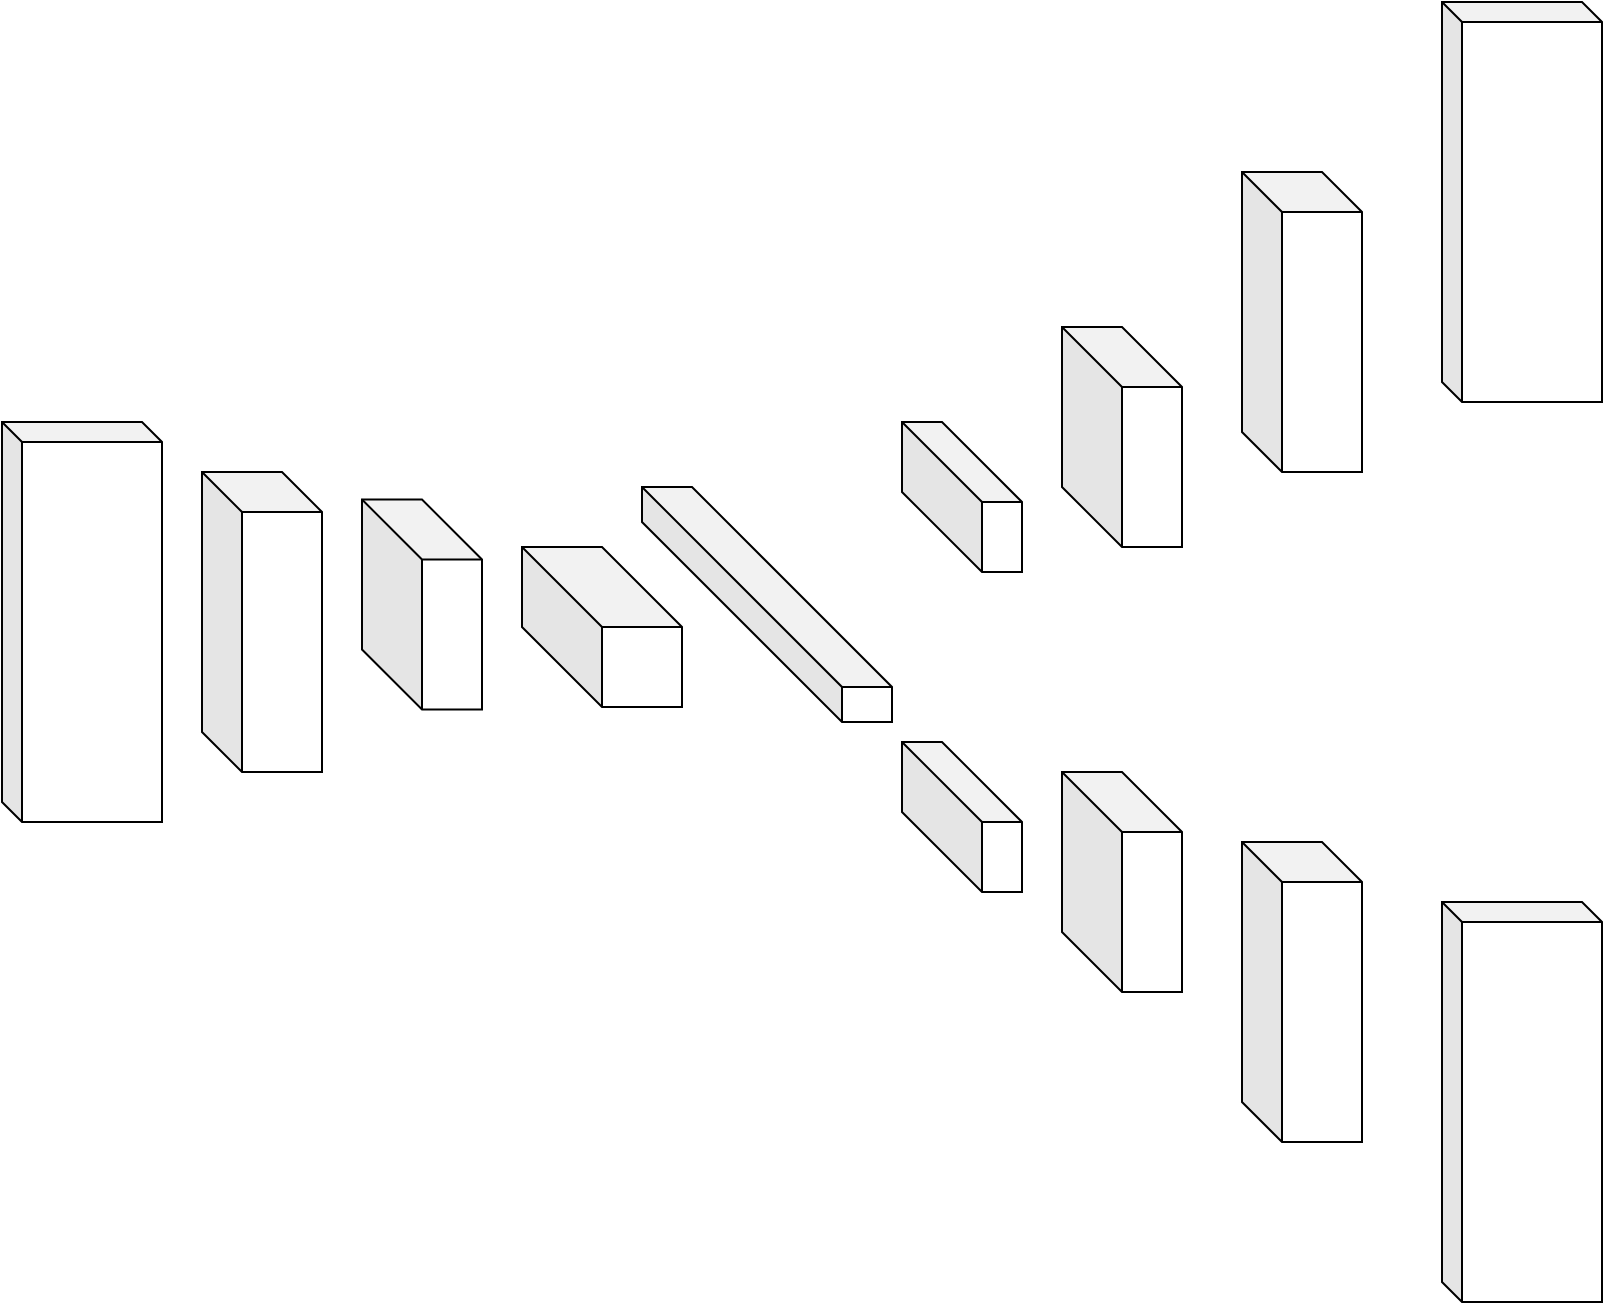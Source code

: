 <mxfile version="14.2.6" type="github">
  <diagram id="Co06z8hA1GL9u4y0MS8U" name="Page-1">
    <mxGraphModel dx="1483" dy="984" grid="1" gridSize="10" guides="1" tooltips="1" connect="1" arrows="1" fold="1" page="1" pageScale="1" pageWidth="850" pageHeight="1100" math="0" shadow="0">
      <root>
        <mxCell id="0" />
        <mxCell id="1" parent="0" />
        <mxCell id="5Cc1_OLVSoVf95-COUrq-5" value="" style="shape=cube;whiteSpace=wrap;html=1;boundedLbl=1;backgroundOutline=1;darkOpacity=0.05;darkOpacity2=0.1;size=10;" vertex="1" parent="1">
          <mxGeometry x="10" y="220" width="80" height="200" as="geometry" />
        </mxCell>
        <mxCell id="5Cc1_OLVSoVf95-COUrq-7" value="" style="shape=cube;whiteSpace=wrap;html=1;boundedLbl=1;backgroundOutline=1;darkOpacity=0.05;darkOpacity2=0.1;size=20;" vertex="1" parent="1">
          <mxGeometry x="110" y="245" width="60" height="150" as="geometry" />
        </mxCell>
        <mxCell id="5Cc1_OLVSoVf95-COUrq-8" value="" style="shape=cube;whiteSpace=wrap;html=1;boundedLbl=1;backgroundOutline=1;darkOpacity=0.05;darkOpacity2=0.1;size=30;" vertex="1" parent="1">
          <mxGeometry x="190" y="258.75" width="60" height="105" as="geometry" />
        </mxCell>
        <mxCell id="5Cc1_OLVSoVf95-COUrq-10" value="" style="shape=cube;whiteSpace=wrap;html=1;boundedLbl=1;backgroundOutline=1;darkOpacity=0.05;darkOpacity2=0.1;size=40;" vertex="1" parent="1">
          <mxGeometry x="270" y="282.5" width="80" height="80" as="geometry" />
        </mxCell>
        <mxCell id="5Cc1_OLVSoVf95-COUrq-11" value="" style="shape=cube;whiteSpace=wrap;html=1;boundedLbl=1;backgroundOutline=1;darkOpacity=0.05;darkOpacity2=0.1;size=100;" vertex="1" parent="1">
          <mxGeometry x="330" y="252.5" width="125" height="117.5" as="geometry" />
        </mxCell>
        <mxCell id="5Cc1_OLVSoVf95-COUrq-12" value="" style="shape=cube;whiteSpace=wrap;html=1;boundedLbl=1;backgroundOutline=1;darkOpacity=0.05;darkOpacity2=0.1;size=40;" vertex="1" parent="1">
          <mxGeometry x="460" y="220" width="60" height="75" as="geometry" />
        </mxCell>
        <mxCell id="5Cc1_OLVSoVf95-COUrq-13" value="" style="shape=cube;whiteSpace=wrap;html=1;boundedLbl=1;backgroundOutline=1;darkOpacity=0.05;darkOpacity2=0.1;size=40;" vertex="1" parent="1">
          <mxGeometry x="460" y="380" width="60" height="75" as="geometry" />
        </mxCell>
        <mxCell id="5Cc1_OLVSoVf95-COUrq-14" value="" style="shape=cube;whiteSpace=wrap;html=1;boundedLbl=1;backgroundOutline=1;darkOpacity=0.05;darkOpacity2=0.1;size=30;" vertex="1" parent="1">
          <mxGeometry x="540" y="172.5" width="60" height="110" as="geometry" />
        </mxCell>
        <mxCell id="5Cc1_OLVSoVf95-COUrq-15" value="" style="shape=cube;whiteSpace=wrap;html=1;boundedLbl=1;backgroundOutline=1;darkOpacity=0.05;darkOpacity2=0.1;size=30;" vertex="1" parent="1">
          <mxGeometry x="540" y="395" width="60" height="110" as="geometry" />
        </mxCell>
        <mxCell id="5Cc1_OLVSoVf95-COUrq-16" value="" style="shape=cube;whiteSpace=wrap;html=1;boundedLbl=1;backgroundOutline=1;darkOpacity=0.05;darkOpacity2=0.1;size=20;" vertex="1" parent="1">
          <mxGeometry x="630" y="95" width="60" height="150" as="geometry" />
        </mxCell>
        <mxCell id="5Cc1_OLVSoVf95-COUrq-17" value="" style="shape=cube;whiteSpace=wrap;html=1;boundedLbl=1;backgroundOutline=1;darkOpacity=0.05;darkOpacity2=0.1;size=20;" vertex="1" parent="1">
          <mxGeometry x="630" y="430" width="60" height="150" as="geometry" />
        </mxCell>
        <mxCell id="5Cc1_OLVSoVf95-COUrq-18" value="" style="shape=cube;whiteSpace=wrap;html=1;boundedLbl=1;backgroundOutline=1;darkOpacity=0.05;darkOpacity2=0.1;size=10;" vertex="1" parent="1">
          <mxGeometry x="730" y="10" width="80" height="200" as="geometry" />
        </mxCell>
        <mxCell id="5Cc1_OLVSoVf95-COUrq-19" value="" style="shape=cube;whiteSpace=wrap;html=1;boundedLbl=1;backgroundOutline=1;darkOpacity=0.05;darkOpacity2=0.1;size=10;" vertex="1" parent="1">
          <mxGeometry x="730" y="460" width="80" height="200" as="geometry" />
        </mxCell>
      </root>
    </mxGraphModel>
  </diagram>
</mxfile>
